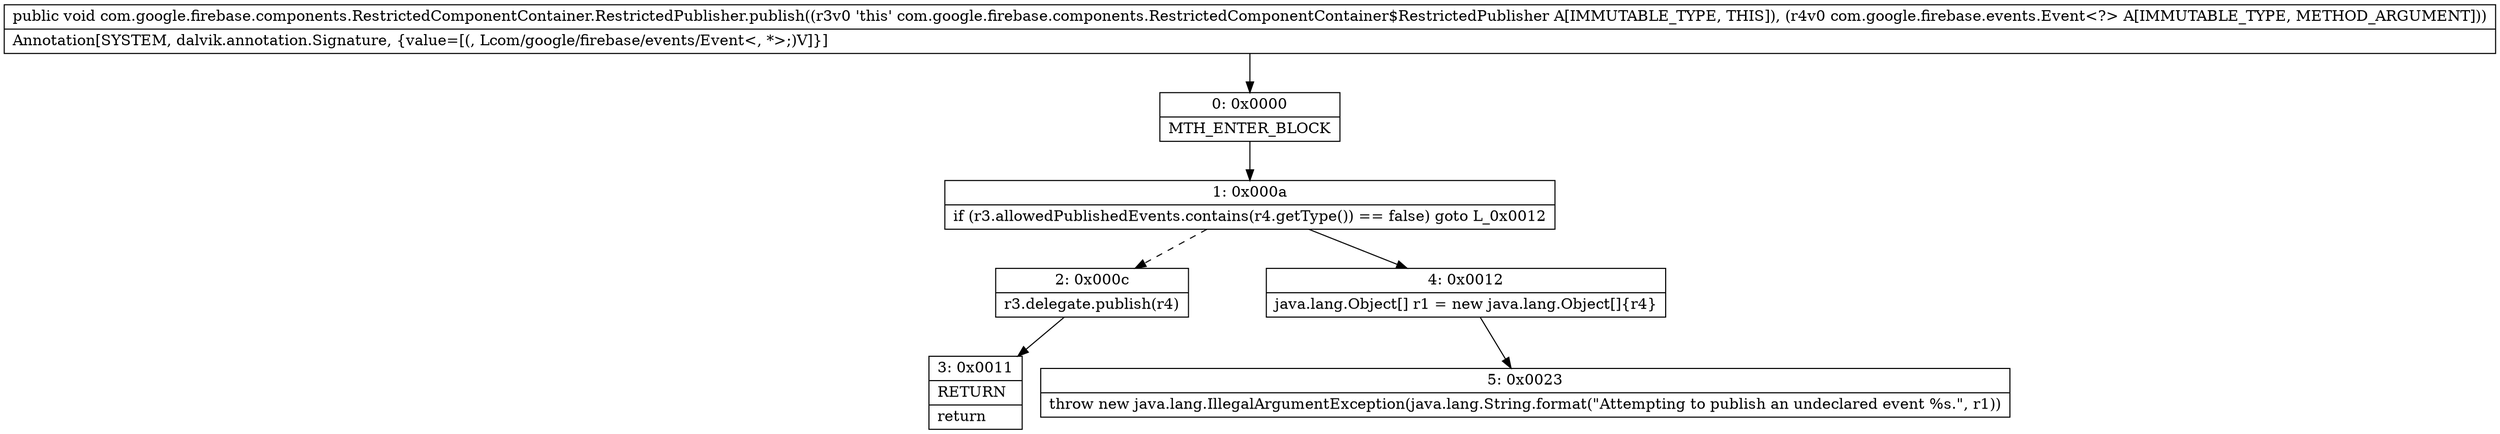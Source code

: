 digraph "CFG forcom.google.firebase.components.RestrictedComponentContainer.RestrictedPublisher.publish(Lcom\/google\/firebase\/events\/Event;)V" {
Node_0 [shape=record,label="{0\:\ 0x0000|MTH_ENTER_BLOCK\l}"];
Node_1 [shape=record,label="{1\:\ 0x000a|if (r3.allowedPublishedEvents.contains(r4.getType()) == false) goto L_0x0012\l}"];
Node_2 [shape=record,label="{2\:\ 0x000c|r3.delegate.publish(r4)\l}"];
Node_3 [shape=record,label="{3\:\ 0x0011|RETURN\l|return\l}"];
Node_4 [shape=record,label="{4\:\ 0x0012|java.lang.Object[] r1 = new java.lang.Object[]\{r4\}\l}"];
Node_5 [shape=record,label="{5\:\ 0x0023|throw new java.lang.IllegalArgumentException(java.lang.String.format(\"Attempting to publish an undeclared event %s.\", r1))\l}"];
MethodNode[shape=record,label="{public void com.google.firebase.components.RestrictedComponentContainer.RestrictedPublisher.publish((r3v0 'this' com.google.firebase.components.RestrictedComponentContainer$RestrictedPublisher A[IMMUTABLE_TYPE, THIS]), (r4v0 com.google.firebase.events.Event\<?\> A[IMMUTABLE_TYPE, METHOD_ARGUMENT]))  | Annotation[SYSTEM, dalvik.annotation.Signature, \{value=[(, Lcom\/google\/firebase\/events\/Event\<, *\>;)V]\}]\l}"];
MethodNode -> Node_0;
Node_0 -> Node_1;
Node_1 -> Node_2[style=dashed];
Node_1 -> Node_4;
Node_2 -> Node_3;
Node_4 -> Node_5;
}

